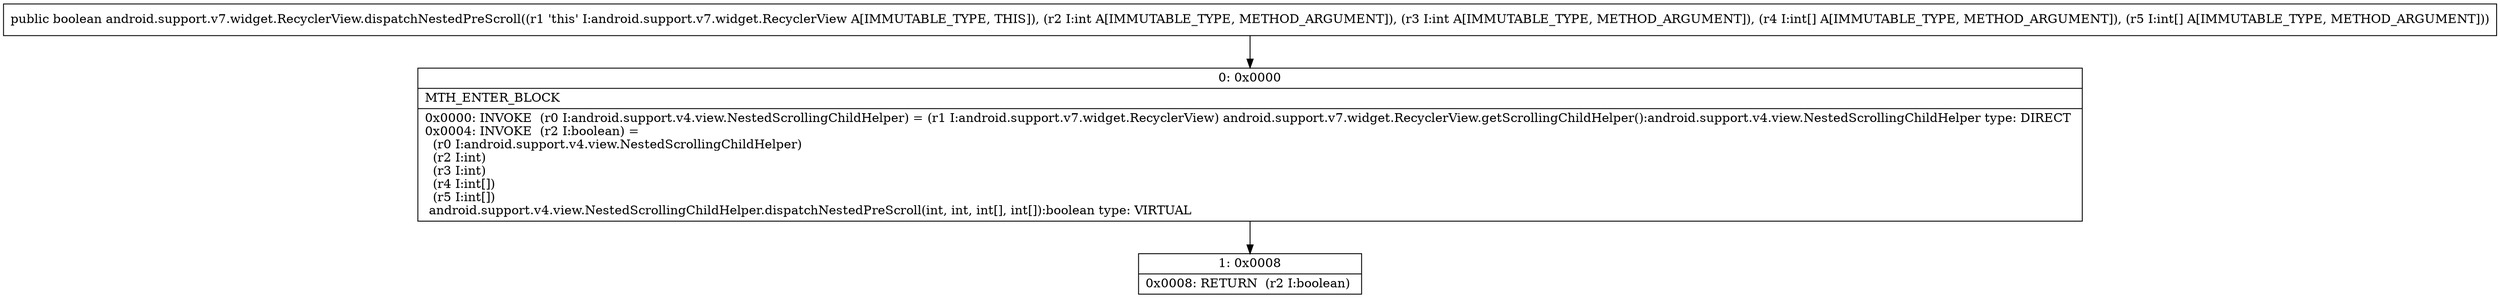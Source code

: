 digraph "CFG forandroid.support.v7.widget.RecyclerView.dispatchNestedPreScroll(II[I[I)Z" {
Node_0 [shape=record,label="{0\:\ 0x0000|MTH_ENTER_BLOCK\l|0x0000: INVOKE  (r0 I:android.support.v4.view.NestedScrollingChildHelper) = (r1 I:android.support.v7.widget.RecyclerView) android.support.v7.widget.RecyclerView.getScrollingChildHelper():android.support.v4.view.NestedScrollingChildHelper type: DIRECT \l0x0004: INVOKE  (r2 I:boolean) = \l  (r0 I:android.support.v4.view.NestedScrollingChildHelper)\l  (r2 I:int)\l  (r3 I:int)\l  (r4 I:int[])\l  (r5 I:int[])\l android.support.v4.view.NestedScrollingChildHelper.dispatchNestedPreScroll(int, int, int[], int[]):boolean type: VIRTUAL \l}"];
Node_1 [shape=record,label="{1\:\ 0x0008|0x0008: RETURN  (r2 I:boolean) \l}"];
MethodNode[shape=record,label="{public boolean android.support.v7.widget.RecyclerView.dispatchNestedPreScroll((r1 'this' I:android.support.v7.widget.RecyclerView A[IMMUTABLE_TYPE, THIS]), (r2 I:int A[IMMUTABLE_TYPE, METHOD_ARGUMENT]), (r3 I:int A[IMMUTABLE_TYPE, METHOD_ARGUMENT]), (r4 I:int[] A[IMMUTABLE_TYPE, METHOD_ARGUMENT]), (r5 I:int[] A[IMMUTABLE_TYPE, METHOD_ARGUMENT])) }"];
MethodNode -> Node_0;
Node_0 -> Node_1;
}

